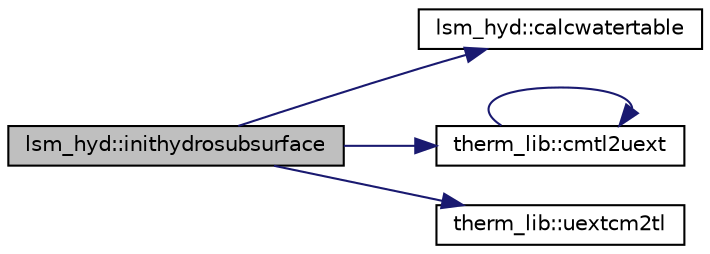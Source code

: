 digraph "lsm_hyd::inithydrosubsurface"
{
 // LATEX_PDF_SIZE
  edge [fontname="Helvetica",fontsize="10",labelfontname="Helvetica",labelfontsize="10"];
  node [fontname="Helvetica",fontsize="10",shape=record];
  rankdir="LR";
  Node1 [label="lsm_hyd::inithydrosubsurface",height=0.2,width=0.4,color="black", fillcolor="grey75", style="filled", fontcolor="black",tooltip=" "];
  Node1 -> Node2 [color="midnightblue",fontsize="10",style="solid"];
  Node2 [label="lsm_hyd::calcwatertable",height=0.2,width=0.4,color="black", fillcolor="white", style="filled",URL="$namespacelsm__hyd.html#af99b853c589deae2d04985febb8f7826",tooltip=" "];
  Node1 -> Node3 [color="midnightblue",fontsize="10",style="solid"];
  Node3 [label="therm_lib::cmtl2uext",height=0.2,width=0.4,color="black", fillcolor="white", style="filled",URL="$namespacetherm__lib.html#a2db60e1f300fadcd09ef451059aa571b",tooltip=" "];
  Node3 -> Node3 [color="midnightblue",fontsize="10",style="solid"];
  Node1 -> Node4 [color="midnightblue",fontsize="10",style="solid"];
  Node4 [label="therm_lib::uextcm2tl",height=0.2,width=0.4,color="black", fillcolor="white", style="filled",URL="$namespacetherm__lib.html#ac588ab0dc1c0c52c4c41b847be134ee9",tooltip=" "];
}
